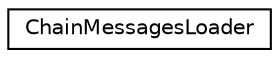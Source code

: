 digraph "Graphical Class Hierarchy"
{
  edge [fontname="Helvetica",fontsize="10",labelfontname="Helvetica",labelfontsize="10"];
  node [fontname="Helvetica",fontsize="10",shape=record];
  rankdir="LR";
  Node1 [label="ChainMessagesLoader",height=0.2,width=0.4,color="black", fillcolor="white", style="filled",URL="$class_cake_1_1_i18n_1_1_chain_messages_loader.html"];
}
